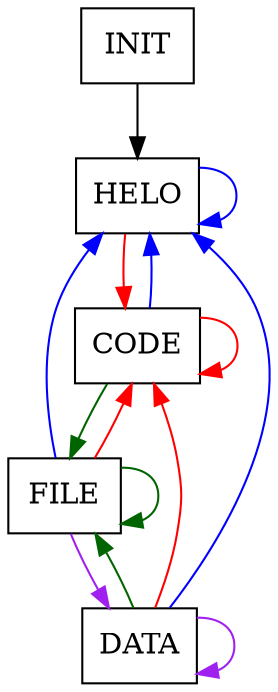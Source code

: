 digraph fsm {

	node [shape=rect]
	edge [length=20]

		INIT -> HELO

	{ edge [color=blue]
		HELO -> HELO
		CODE -> HELO
		FILE -> HELO
		DATA -> HELO
	}

	{ edge [color=red]
		HELO -> CODE
		CODE -> CODE
		FILE -> CODE
		DATA -> CODE
	}

	{ edge [color=darkgreen]
		CODE -> FILE
		FILE -> FILE
		DATA -> FILE
	}

	{ edge [color=purple]
		FILE -> DATA
		DATA -> DATA
	}

}
